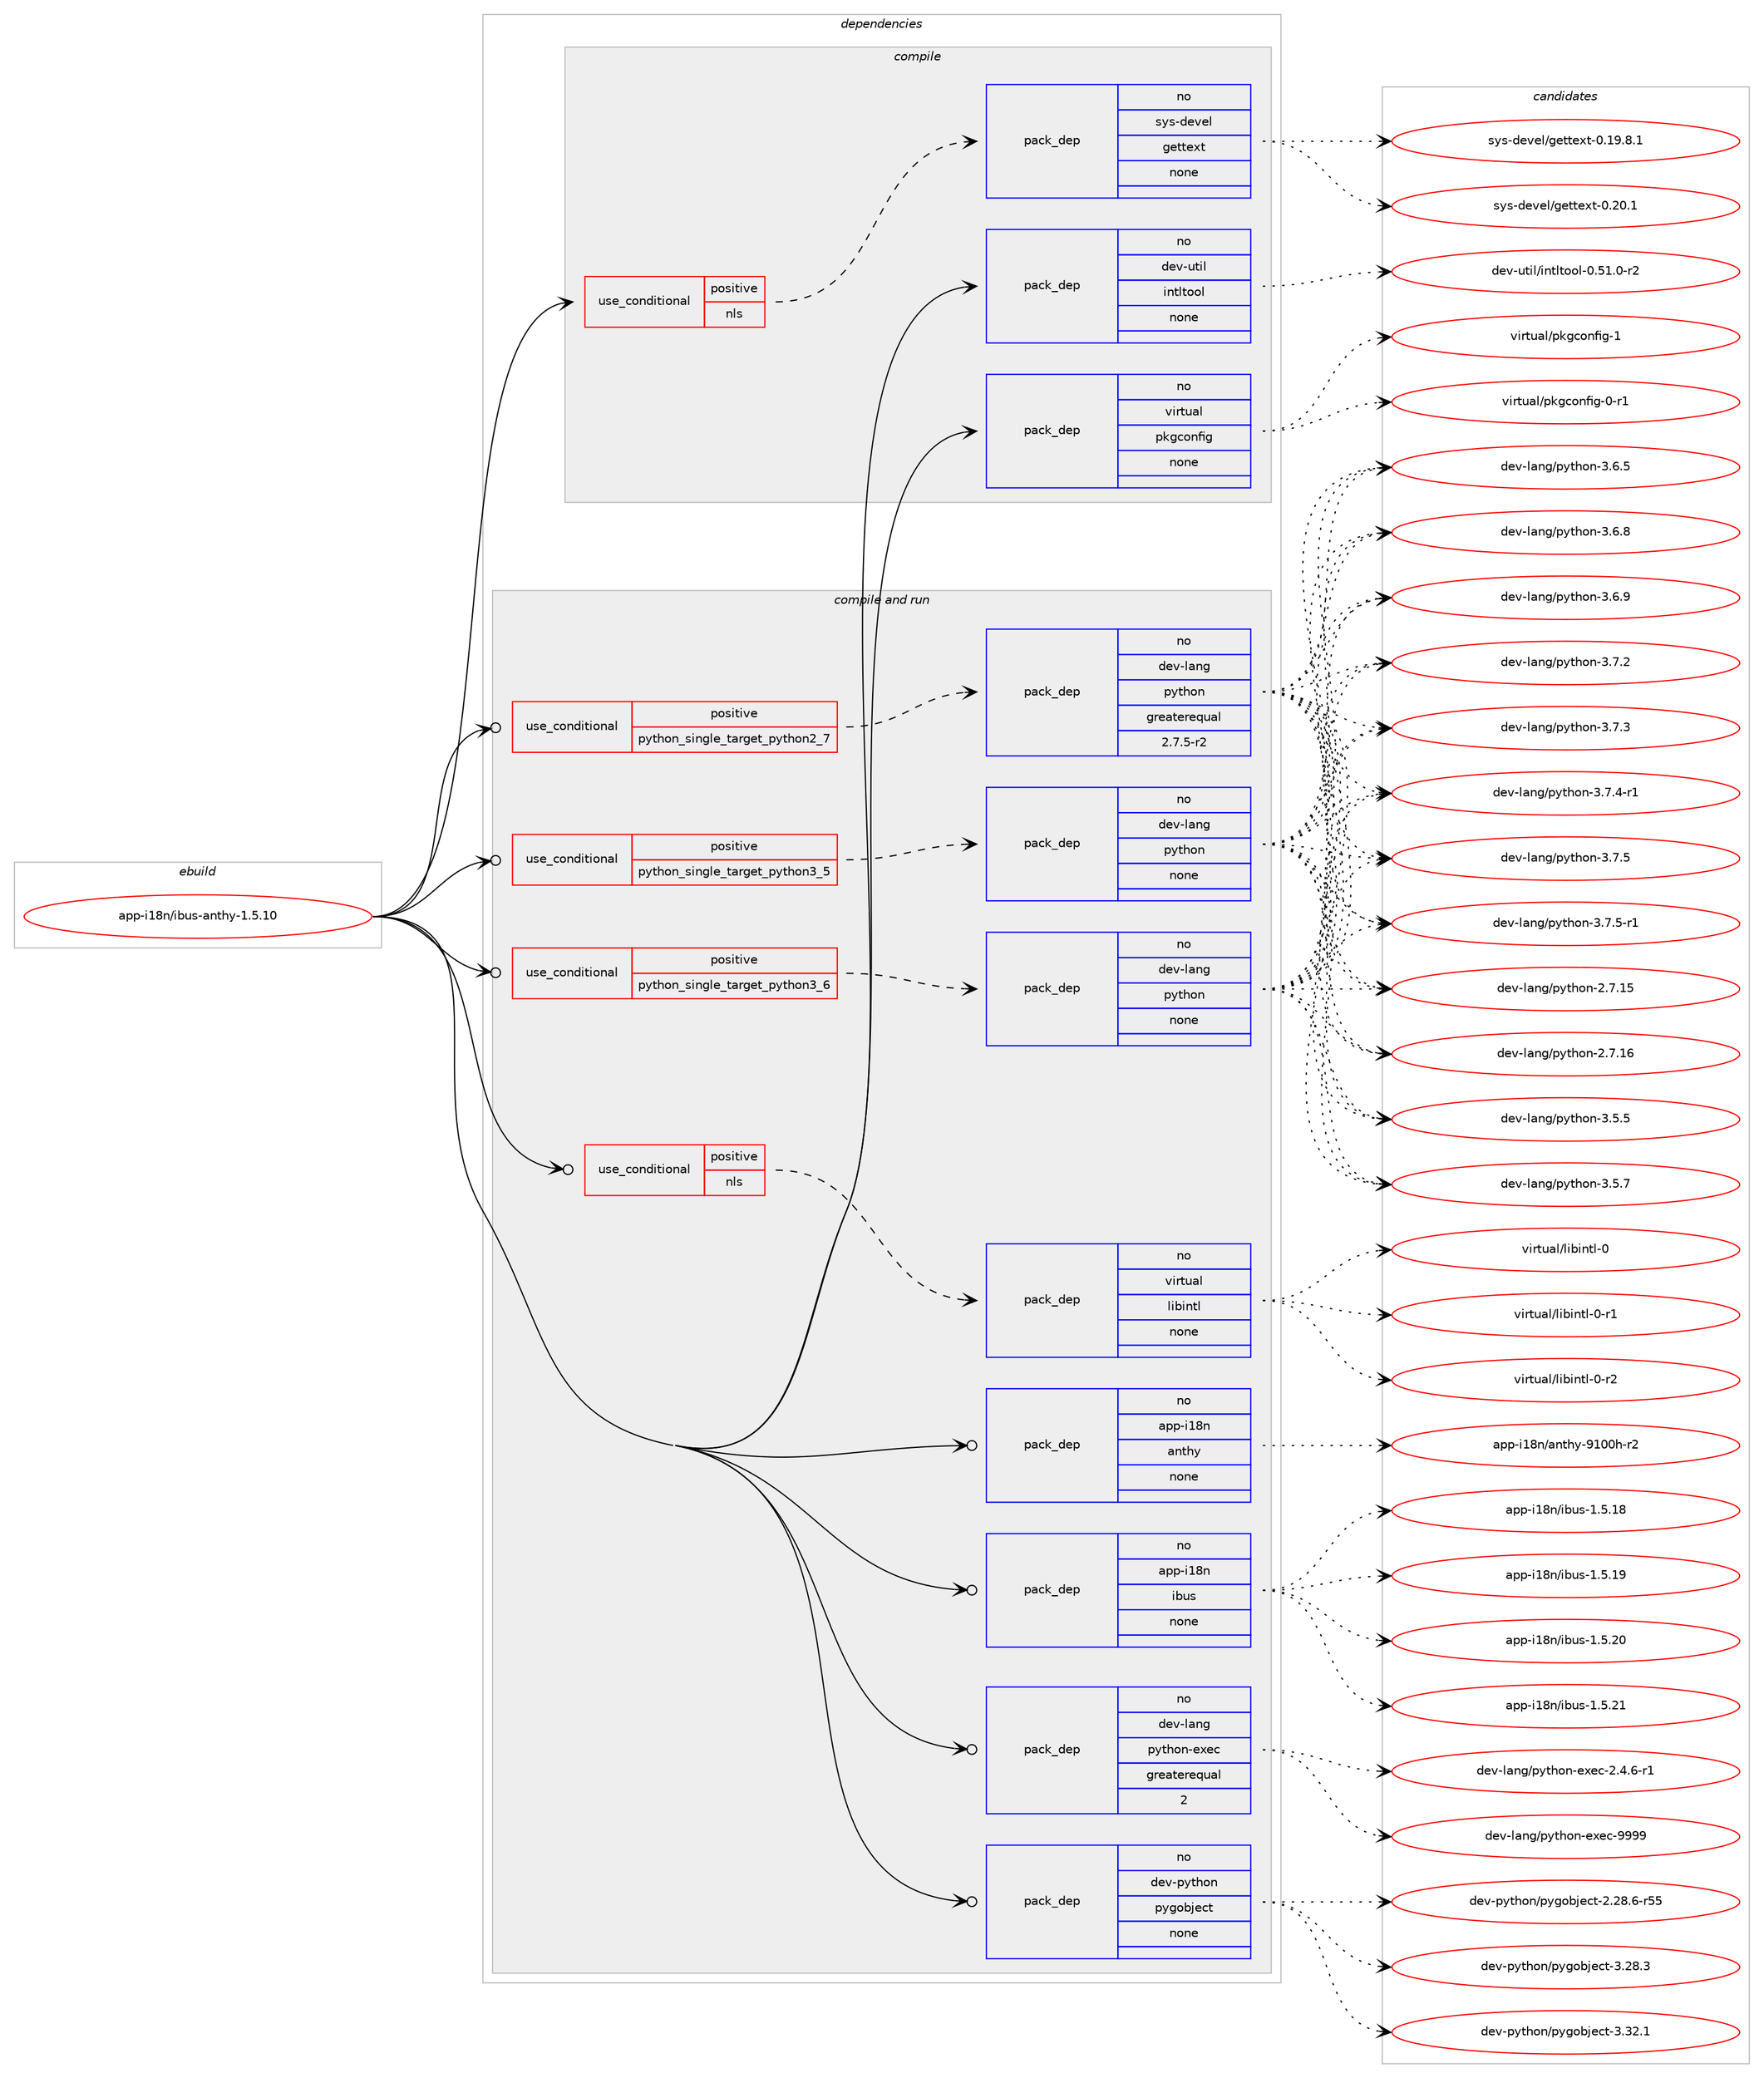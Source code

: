 digraph prolog {

# *************
# Graph options
# *************

newrank=true;
concentrate=true;
compound=true;
graph [rankdir=LR,fontname=Helvetica,fontsize=10,ranksep=1.5];#, ranksep=2.5, nodesep=0.2];
edge  [arrowhead=vee];
node  [fontname=Helvetica,fontsize=10];

# **********
# The ebuild
# **********

subgraph cluster_leftcol {
color=gray;
rank=same;
label=<<i>ebuild</i>>;
id [label="app-i18n/ibus-anthy-1.5.10", color=red, width=4, href="../app-i18n/ibus-anthy-1.5.10.svg"];
}

# ****************
# The dependencies
# ****************

subgraph cluster_midcol {
color=gray;
label=<<i>dependencies</i>>;
subgraph cluster_compile {
fillcolor="#eeeeee";
style=filled;
label=<<i>compile</i>>;
subgraph cond118293 {
dependency494717 [label=<<TABLE BORDER="0" CELLBORDER="1" CELLSPACING="0" CELLPADDING="4"><TR><TD ROWSPAN="3" CELLPADDING="10">use_conditional</TD></TR><TR><TD>positive</TD></TR><TR><TD>nls</TD></TR></TABLE>>, shape=none, color=red];
subgraph pack367515 {
dependency494718 [label=<<TABLE BORDER="0" CELLBORDER="1" CELLSPACING="0" CELLPADDING="4" WIDTH="220"><TR><TD ROWSPAN="6" CELLPADDING="30">pack_dep</TD></TR><TR><TD WIDTH="110">no</TD></TR><TR><TD>sys-devel</TD></TR><TR><TD>gettext</TD></TR><TR><TD>none</TD></TR><TR><TD></TD></TR></TABLE>>, shape=none, color=blue];
}
dependency494717:e -> dependency494718:w [weight=20,style="dashed",arrowhead="vee"];
}
id:e -> dependency494717:w [weight=20,style="solid",arrowhead="vee"];
subgraph pack367516 {
dependency494719 [label=<<TABLE BORDER="0" CELLBORDER="1" CELLSPACING="0" CELLPADDING="4" WIDTH="220"><TR><TD ROWSPAN="6" CELLPADDING="30">pack_dep</TD></TR><TR><TD WIDTH="110">no</TD></TR><TR><TD>dev-util</TD></TR><TR><TD>intltool</TD></TR><TR><TD>none</TD></TR><TR><TD></TD></TR></TABLE>>, shape=none, color=blue];
}
id:e -> dependency494719:w [weight=20,style="solid",arrowhead="vee"];
subgraph pack367517 {
dependency494720 [label=<<TABLE BORDER="0" CELLBORDER="1" CELLSPACING="0" CELLPADDING="4" WIDTH="220"><TR><TD ROWSPAN="6" CELLPADDING="30">pack_dep</TD></TR><TR><TD WIDTH="110">no</TD></TR><TR><TD>virtual</TD></TR><TR><TD>pkgconfig</TD></TR><TR><TD>none</TD></TR><TR><TD></TD></TR></TABLE>>, shape=none, color=blue];
}
id:e -> dependency494720:w [weight=20,style="solid",arrowhead="vee"];
}
subgraph cluster_compileandrun {
fillcolor="#eeeeee";
style=filled;
label=<<i>compile and run</i>>;
subgraph cond118294 {
dependency494721 [label=<<TABLE BORDER="0" CELLBORDER="1" CELLSPACING="0" CELLPADDING="4"><TR><TD ROWSPAN="3" CELLPADDING="10">use_conditional</TD></TR><TR><TD>positive</TD></TR><TR><TD>nls</TD></TR></TABLE>>, shape=none, color=red];
subgraph pack367518 {
dependency494722 [label=<<TABLE BORDER="0" CELLBORDER="1" CELLSPACING="0" CELLPADDING="4" WIDTH="220"><TR><TD ROWSPAN="6" CELLPADDING="30">pack_dep</TD></TR><TR><TD WIDTH="110">no</TD></TR><TR><TD>virtual</TD></TR><TR><TD>libintl</TD></TR><TR><TD>none</TD></TR><TR><TD></TD></TR></TABLE>>, shape=none, color=blue];
}
dependency494721:e -> dependency494722:w [weight=20,style="dashed",arrowhead="vee"];
}
id:e -> dependency494721:w [weight=20,style="solid",arrowhead="odotvee"];
subgraph cond118295 {
dependency494723 [label=<<TABLE BORDER="0" CELLBORDER="1" CELLSPACING="0" CELLPADDING="4"><TR><TD ROWSPAN="3" CELLPADDING="10">use_conditional</TD></TR><TR><TD>positive</TD></TR><TR><TD>python_single_target_python2_7</TD></TR></TABLE>>, shape=none, color=red];
subgraph pack367519 {
dependency494724 [label=<<TABLE BORDER="0" CELLBORDER="1" CELLSPACING="0" CELLPADDING="4" WIDTH="220"><TR><TD ROWSPAN="6" CELLPADDING="30">pack_dep</TD></TR><TR><TD WIDTH="110">no</TD></TR><TR><TD>dev-lang</TD></TR><TR><TD>python</TD></TR><TR><TD>greaterequal</TD></TR><TR><TD>2.7.5-r2</TD></TR></TABLE>>, shape=none, color=blue];
}
dependency494723:e -> dependency494724:w [weight=20,style="dashed",arrowhead="vee"];
}
id:e -> dependency494723:w [weight=20,style="solid",arrowhead="odotvee"];
subgraph cond118296 {
dependency494725 [label=<<TABLE BORDER="0" CELLBORDER="1" CELLSPACING="0" CELLPADDING="4"><TR><TD ROWSPAN="3" CELLPADDING="10">use_conditional</TD></TR><TR><TD>positive</TD></TR><TR><TD>python_single_target_python3_5</TD></TR></TABLE>>, shape=none, color=red];
subgraph pack367520 {
dependency494726 [label=<<TABLE BORDER="0" CELLBORDER="1" CELLSPACING="0" CELLPADDING="4" WIDTH="220"><TR><TD ROWSPAN="6" CELLPADDING="30">pack_dep</TD></TR><TR><TD WIDTH="110">no</TD></TR><TR><TD>dev-lang</TD></TR><TR><TD>python</TD></TR><TR><TD>none</TD></TR><TR><TD></TD></TR></TABLE>>, shape=none, color=blue];
}
dependency494725:e -> dependency494726:w [weight=20,style="dashed",arrowhead="vee"];
}
id:e -> dependency494725:w [weight=20,style="solid",arrowhead="odotvee"];
subgraph cond118297 {
dependency494727 [label=<<TABLE BORDER="0" CELLBORDER="1" CELLSPACING="0" CELLPADDING="4"><TR><TD ROWSPAN="3" CELLPADDING="10">use_conditional</TD></TR><TR><TD>positive</TD></TR><TR><TD>python_single_target_python3_6</TD></TR></TABLE>>, shape=none, color=red];
subgraph pack367521 {
dependency494728 [label=<<TABLE BORDER="0" CELLBORDER="1" CELLSPACING="0" CELLPADDING="4" WIDTH="220"><TR><TD ROWSPAN="6" CELLPADDING="30">pack_dep</TD></TR><TR><TD WIDTH="110">no</TD></TR><TR><TD>dev-lang</TD></TR><TR><TD>python</TD></TR><TR><TD>none</TD></TR><TR><TD></TD></TR></TABLE>>, shape=none, color=blue];
}
dependency494727:e -> dependency494728:w [weight=20,style="dashed",arrowhead="vee"];
}
id:e -> dependency494727:w [weight=20,style="solid",arrowhead="odotvee"];
subgraph pack367522 {
dependency494729 [label=<<TABLE BORDER="0" CELLBORDER="1" CELLSPACING="0" CELLPADDING="4" WIDTH="220"><TR><TD ROWSPAN="6" CELLPADDING="30">pack_dep</TD></TR><TR><TD WIDTH="110">no</TD></TR><TR><TD>app-i18n</TD></TR><TR><TD>anthy</TD></TR><TR><TD>none</TD></TR><TR><TD></TD></TR></TABLE>>, shape=none, color=blue];
}
id:e -> dependency494729:w [weight=20,style="solid",arrowhead="odotvee"];
subgraph pack367523 {
dependency494730 [label=<<TABLE BORDER="0" CELLBORDER="1" CELLSPACING="0" CELLPADDING="4" WIDTH="220"><TR><TD ROWSPAN="6" CELLPADDING="30">pack_dep</TD></TR><TR><TD WIDTH="110">no</TD></TR><TR><TD>app-i18n</TD></TR><TR><TD>ibus</TD></TR><TR><TD>none</TD></TR><TR><TD></TD></TR></TABLE>>, shape=none, color=blue];
}
id:e -> dependency494730:w [weight=20,style="solid",arrowhead="odotvee"];
subgraph pack367524 {
dependency494731 [label=<<TABLE BORDER="0" CELLBORDER="1" CELLSPACING="0" CELLPADDING="4" WIDTH="220"><TR><TD ROWSPAN="6" CELLPADDING="30">pack_dep</TD></TR><TR><TD WIDTH="110">no</TD></TR><TR><TD>dev-lang</TD></TR><TR><TD>python-exec</TD></TR><TR><TD>greaterequal</TD></TR><TR><TD>2</TD></TR></TABLE>>, shape=none, color=blue];
}
id:e -> dependency494731:w [weight=20,style="solid",arrowhead="odotvee"];
subgraph pack367525 {
dependency494732 [label=<<TABLE BORDER="0" CELLBORDER="1" CELLSPACING="0" CELLPADDING="4" WIDTH="220"><TR><TD ROWSPAN="6" CELLPADDING="30">pack_dep</TD></TR><TR><TD WIDTH="110">no</TD></TR><TR><TD>dev-python</TD></TR><TR><TD>pygobject</TD></TR><TR><TD>none</TD></TR><TR><TD></TD></TR></TABLE>>, shape=none, color=blue];
}
id:e -> dependency494732:w [weight=20,style="solid",arrowhead="odotvee"];
}
subgraph cluster_run {
fillcolor="#eeeeee";
style=filled;
label=<<i>run</i>>;
}
}

# **************
# The candidates
# **************

subgraph cluster_choices {
rank=same;
color=gray;
label=<<i>candidates</i>>;

subgraph choice367515 {
color=black;
nodesep=1;
choice1151211154510010111810110847103101116116101120116454846495746564649 [label="sys-devel/gettext-0.19.8.1", color=red, width=4,href="../sys-devel/gettext-0.19.8.1.svg"];
choice115121115451001011181011084710310111611610112011645484650484649 [label="sys-devel/gettext-0.20.1", color=red, width=4,href="../sys-devel/gettext-0.20.1.svg"];
dependency494718:e -> choice1151211154510010111810110847103101116116101120116454846495746564649:w [style=dotted,weight="100"];
dependency494718:e -> choice115121115451001011181011084710310111611610112011645484650484649:w [style=dotted,weight="100"];
}
subgraph choice367516 {
color=black;
nodesep=1;
choice1001011184511711610510847105110116108116111111108454846534946484511450 [label="dev-util/intltool-0.51.0-r2", color=red, width=4,href="../dev-util/intltool-0.51.0-r2.svg"];
dependency494719:e -> choice1001011184511711610510847105110116108116111111108454846534946484511450:w [style=dotted,weight="100"];
}
subgraph choice367517 {
color=black;
nodesep=1;
choice11810511411611797108471121071039911111010210510345484511449 [label="virtual/pkgconfig-0-r1", color=red, width=4,href="../virtual/pkgconfig-0-r1.svg"];
choice1181051141161179710847112107103991111101021051034549 [label="virtual/pkgconfig-1", color=red, width=4,href="../virtual/pkgconfig-1.svg"];
dependency494720:e -> choice11810511411611797108471121071039911111010210510345484511449:w [style=dotted,weight="100"];
dependency494720:e -> choice1181051141161179710847112107103991111101021051034549:w [style=dotted,weight="100"];
}
subgraph choice367518 {
color=black;
nodesep=1;
choice1181051141161179710847108105981051101161084548 [label="virtual/libintl-0", color=red, width=4,href="../virtual/libintl-0.svg"];
choice11810511411611797108471081059810511011610845484511449 [label="virtual/libintl-0-r1", color=red, width=4,href="../virtual/libintl-0-r1.svg"];
choice11810511411611797108471081059810511011610845484511450 [label="virtual/libintl-0-r2", color=red, width=4,href="../virtual/libintl-0-r2.svg"];
dependency494722:e -> choice1181051141161179710847108105981051101161084548:w [style=dotted,weight="100"];
dependency494722:e -> choice11810511411611797108471081059810511011610845484511449:w [style=dotted,weight="100"];
dependency494722:e -> choice11810511411611797108471081059810511011610845484511450:w [style=dotted,weight="100"];
}
subgraph choice367519 {
color=black;
nodesep=1;
choice10010111845108971101034711212111610411111045504655464953 [label="dev-lang/python-2.7.15", color=red, width=4,href="../dev-lang/python-2.7.15.svg"];
choice10010111845108971101034711212111610411111045504655464954 [label="dev-lang/python-2.7.16", color=red, width=4,href="../dev-lang/python-2.7.16.svg"];
choice100101118451089711010347112121116104111110455146534653 [label="dev-lang/python-3.5.5", color=red, width=4,href="../dev-lang/python-3.5.5.svg"];
choice100101118451089711010347112121116104111110455146534655 [label="dev-lang/python-3.5.7", color=red, width=4,href="../dev-lang/python-3.5.7.svg"];
choice100101118451089711010347112121116104111110455146544653 [label="dev-lang/python-3.6.5", color=red, width=4,href="../dev-lang/python-3.6.5.svg"];
choice100101118451089711010347112121116104111110455146544656 [label="dev-lang/python-3.6.8", color=red, width=4,href="../dev-lang/python-3.6.8.svg"];
choice100101118451089711010347112121116104111110455146544657 [label="dev-lang/python-3.6.9", color=red, width=4,href="../dev-lang/python-3.6.9.svg"];
choice100101118451089711010347112121116104111110455146554650 [label="dev-lang/python-3.7.2", color=red, width=4,href="../dev-lang/python-3.7.2.svg"];
choice100101118451089711010347112121116104111110455146554651 [label="dev-lang/python-3.7.3", color=red, width=4,href="../dev-lang/python-3.7.3.svg"];
choice1001011184510897110103471121211161041111104551465546524511449 [label="dev-lang/python-3.7.4-r1", color=red, width=4,href="../dev-lang/python-3.7.4-r1.svg"];
choice100101118451089711010347112121116104111110455146554653 [label="dev-lang/python-3.7.5", color=red, width=4,href="../dev-lang/python-3.7.5.svg"];
choice1001011184510897110103471121211161041111104551465546534511449 [label="dev-lang/python-3.7.5-r1", color=red, width=4,href="../dev-lang/python-3.7.5-r1.svg"];
dependency494724:e -> choice10010111845108971101034711212111610411111045504655464953:w [style=dotted,weight="100"];
dependency494724:e -> choice10010111845108971101034711212111610411111045504655464954:w [style=dotted,weight="100"];
dependency494724:e -> choice100101118451089711010347112121116104111110455146534653:w [style=dotted,weight="100"];
dependency494724:e -> choice100101118451089711010347112121116104111110455146534655:w [style=dotted,weight="100"];
dependency494724:e -> choice100101118451089711010347112121116104111110455146544653:w [style=dotted,weight="100"];
dependency494724:e -> choice100101118451089711010347112121116104111110455146544656:w [style=dotted,weight="100"];
dependency494724:e -> choice100101118451089711010347112121116104111110455146544657:w [style=dotted,weight="100"];
dependency494724:e -> choice100101118451089711010347112121116104111110455146554650:w [style=dotted,weight="100"];
dependency494724:e -> choice100101118451089711010347112121116104111110455146554651:w [style=dotted,weight="100"];
dependency494724:e -> choice1001011184510897110103471121211161041111104551465546524511449:w [style=dotted,weight="100"];
dependency494724:e -> choice100101118451089711010347112121116104111110455146554653:w [style=dotted,weight="100"];
dependency494724:e -> choice1001011184510897110103471121211161041111104551465546534511449:w [style=dotted,weight="100"];
}
subgraph choice367520 {
color=black;
nodesep=1;
choice10010111845108971101034711212111610411111045504655464953 [label="dev-lang/python-2.7.15", color=red, width=4,href="../dev-lang/python-2.7.15.svg"];
choice10010111845108971101034711212111610411111045504655464954 [label="dev-lang/python-2.7.16", color=red, width=4,href="../dev-lang/python-2.7.16.svg"];
choice100101118451089711010347112121116104111110455146534653 [label="dev-lang/python-3.5.5", color=red, width=4,href="../dev-lang/python-3.5.5.svg"];
choice100101118451089711010347112121116104111110455146534655 [label="dev-lang/python-3.5.7", color=red, width=4,href="../dev-lang/python-3.5.7.svg"];
choice100101118451089711010347112121116104111110455146544653 [label="dev-lang/python-3.6.5", color=red, width=4,href="../dev-lang/python-3.6.5.svg"];
choice100101118451089711010347112121116104111110455146544656 [label="dev-lang/python-3.6.8", color=red, width=4,href="../dev-lang/python-3.6.8.svg"];
choice100101118451089711010347112121116104111110455146544657 [label="dev-lang/python-3.6.9", color=red, width=4,href="../dev-lang/python-3.6.9.svg"];
choice100101118451089711010347112121116104111110455146554650 [label="dev-lang/python-3.7.2", color=red, width=4,href="../dev-lang/python-3.7.2.svg"];
choice100101118451089711010347112121116104111110455146554651 [label="dev-lang/python-3.7.3", color=red, width=4,href="../dev-lang/python-3.7.3.svg"];
choice1001011184510897110103471121211161041111104551465546524511449 [label="dev-lang/python-3.7.4-r1", color=red, width=4,href="../dev-lang/python-3.7.4-r1.svg"];
choice100101118451089711010347112121116104111110455146554653 [label="dev-lang/python-3.7.5", color=red, width=4,href="../dev-lang/python-3.7.5.svg"];
choice1001011184510897110103471121211161041111104551465546534511449 [label="dev-lang/python-3.7.5-r1", color=red, width=4,href="../dev-lang/python-3.7.5-r1.svg"];
dependency494726:e -> choice10010111845108971101034711212111610411111045504655464953:w [style=dotted,weight="100"];
dependency494726:e -> choice10010111845108971101034711212111610411111045504655464954:w [style=dotted,weight="100"];
dependency494726:e -> choice100101118451089711010347112121116104111110455146534653:w [style=dotted,weight="100"];
dependency494726:e -> choice100101118451089711010347112121116104111110455146534655:w [style=dotted,weight="100"];
dependency494726:e -> choice100101118451089711010347112121116104111110455146544653:w [style=dotted,weight="100"];
dependency494726:e -> choice100101118451089711010347112121116104111110455146544656:w [style=dotted,weight="100"];
dependency494726:e -> choice100101118451089711010347112121116104111110455146544657:w [style=dotted,weight="100"];
dependency494726:e -> choice100101118451089711010347112121116104111110455146554650:w [style=dotted,weight="100"];
dependency494726:e -> choice100101118451089711010347112121116104111110455146554651:w [style=dotted,weight="100"];
dependency494726:e -> choice1001011184510897110103471121211161041111104551465546524511449:w [style=dotted,weight="100"];
dependency494726:e -> choice100101118451089711010347112121116104111110455146554653:w [style=dotted,weight="100"];
dependency494726:e -> choice1001011184510897110103471121211161041111104551465546534511449:w [style=dotted,weight="100"];
}
subgraph choice367521 {
color=black;
nodesep=1;
choice10010111845108971101034711212111610411111045504655464953 [label="dev-lang/python-2.7.15", color=red, width=4,href="../dev-lang/python-2.7.15.svg"];
choice10010111845108971101034711212111610411111045504655464954 [label="dev-lang/python-2.7.16", color=red, width=4,href="../dev-lang/python-2.7.16.svg"];
choice100101118451089711010347112121116104111110455146534653 [label="dev-lang/python-3.5.5", color=red, width=4,href="../dev-lang/python-3.5.5.svg"];
choice100101118451089711010347112121116104111110455146534655 [label="dev-lang/python-3.5.7", color=red, width=4,href="../dev-lang/python-3.5.7.svg"];
choice100101118451089711010347112121116104111110455146544653 [label="dev-lang/python-3.6.5", color=red, width=4,href="../dev-lang/python-3.6.5.svg"];
choice100101118451089711010347112121116104111110455146544656 [label="dev-lang/python-3.6.8", color=red, width=4,href="../dev-lang/python-3.6.8.svg"];
choice100101118451089711010347112121116104111110455146544657 [label="dev-lang/python-3.6.9", color=red, width=4,href="../dev-lang/python-3.6.9.svg"];
choice100101118451089711010347112121116104111110455146554650 [label="dev-lang/python-3.7.2", color=red, width=4,href="../dev-lang/python-3.7.2.svg"];
choice100101118451089711010347112121116104111110455146554651 [label="dev-lang/python-3.7.3", color=red, width=4,href="../dev-lang/python-3.7.3.svg"];
choice1001011184510897110103471121211161041111104551465546524511449 [label="dev-lang/python-3.7.4-r1", color=red, width=4,href="../dev-lang/python-3.7.4-r1.svg"];
choice100101118451089711010347112121116104111110455146554653 [label="dev-lang/python-3.7.5", color=red, width=4,href="../dev-lang/python-3.7.5.svg"];
choice1001011184510897110103471121211161041111104551465546534511449 [label="dev-lang/python-3.7.5-r1", color=red, width=4,href="../dev-lang/python-3.7.5-r1.svg"];
dependency494728:e -> choice10010111845108971101034711212111610411111045504655464953:w [style=dotted,weight="100"];
dependency494728:e -> choice10010111845108971101034711212111610411111045504655464954:w [style=dotted,weight="100"];
dependency494728:e -> choice100101118451089711010347112121116104111110455146534653:w [style=dotted,weight="100"];
dependency494728:e -> choice100101118451089711010347112121116104111110455146534655:w [style=dotted,weight="100"];
dependency494728:e -> choice100101118451089711010347112121116104111110455146544653:w [style=dotted,weight="100"];
dependency494728:e -> choice100101118451089711010347112121116104111110455146544656:w [style=dotted,weight="100"];
dependency494728:e -> choice100101118451089711010347112121116104111110455146544657:w [style=dotted,weight="100"];
dependency494728:e -> choice100101118451089711010347112121116104111110455146554650:w [style=dotted,weight="100"];
dependency494728:e -> choice100101118451089711010347112121116104111110455146554651:w [style=dotted,weight="100"];
dependency494728:e -> choice1001011184510897110103471121211161041111104551465546524511449:w [style=dotted,weight="100"];
dependency494728:e -> choice100101118451089711010347112121116104111110455146554653:w [style=dotted,weight="100"];
dependency494728:e -> choice1001011184510897110103471121211161041111104551465546534511449:w [style=dotted,weight="100"];
}
subgraph choice367522 {
color=black;
nodesep=1;
choice97112112451054956110479711011610412145574948481044511450 [label="app-i18n/anthy-9100h-r2", color=red, width=4,href="../app-i18n/anthy-9100h-r2.svg"];
dependency494729:e -> choice97112112451054956110479711011610412145574948481044511450:w [style=dotted,weight="100"];
}
subgraph choice367523 {
color=black;
nodesep=1;
choice97112112451054956110471059811711545494653464956 [label="app-i18n/ibus-1.5.18", color=red, width=4,href="../app-i18n/ibus-1.5.18.svg"];
choice97112112451054956110471059811711545494653464957 [label="app-i18n/ibus-1.5.19", color=red, width=4,href="../app-i18n/ibus-1.5.19.svg"];
choice97112112451054956110471059811711545494653465048 [label="app-i18n/ibus-1.5.20", color=red, width=4,href="../app-i18n/ibus-1.5.20.svg"];
choice97112112451054956110471059811711545494653465049 [label="app-i18n/ibus-1.5.21", color=red, width=4,href="../app-i18n/ibus-1.5.21.svg"];
dependency494730:e -> choice97112112451054956110471059811711545494653464956:w [style=dotted,weight="100"];
dependency494730:e -> choice97112112451054956110471059811711545494653464957:w [style=dotted,weight="100"];
dependency494730:e -> choice97112112451054956110471059811711545494653465048:w [style=dotted,weight="100"];
dependency494730:e -> choice97112112451054956110471059811711545494653465049:w [style=dotted,weight="100"];
}
subgraph choice367524 {
color=black;
nodesep=1;
choice10010111845108971101034711212111610411111045101120101994550465246544511449 [label="dev-lang/python-exec-2.4.6-r1", color=red, width=4,href="../dev-lang/python-exec-2.4.6-r1.svg"];
choice10010111845108971101034711212111610411111045101120101994557575757 [label="dev-lang/python-exec-9999", color=red, width=4,href="../dev-lang/python-exec-9999.svg"];
dependency494731:e -> choice10010111845108971101034711212111610411111045101120101994550465246544511449:w [style=dotted,weight="100"];
dependency494731:e -> choice10010111845108971101034711212111610411111045101120101994557575757:w [style=dotted,weight="100"];
}
subgraph choice367525 {
color=black;
nodesep=1;
choice1001011184511212111610411111047112121103111981061019911645504650564654451145353 [label="dev-python/pygobject-2.28.6-r55", color=red, width=4,href="../dev-python/pygobject-2.28.6-r55.svg"];
choice1001011184511212111610411111047112121103111981061019911645514650564651 [label="dev-python/pygobject-3.28.3", color=red, width=4,href="../dev-python/pygobject-3.28.3.svg"];
choice1001011184511212111610411111047112121103111981061019911645514651504649 [label="dev-python/pygobject-3.32.1", color=red, width=4,href="../dev-python/pygobject-3.32.1.svg"];
dependency494732:e -> choice1001011184511212111610411111047112121103111981061019911645504650564654451145353:w [style=dotted,weight="100"];
dependency494732:e -> choice1001011184511212111610411111047112121103111981061019911645514650564651:w [style=dotted,weight="100"];
dependency494732:e -> choice1001011184511212111610411111047112121103111981061019911645514651504649:w [style=dotted,weight="100"];
}
}

}
